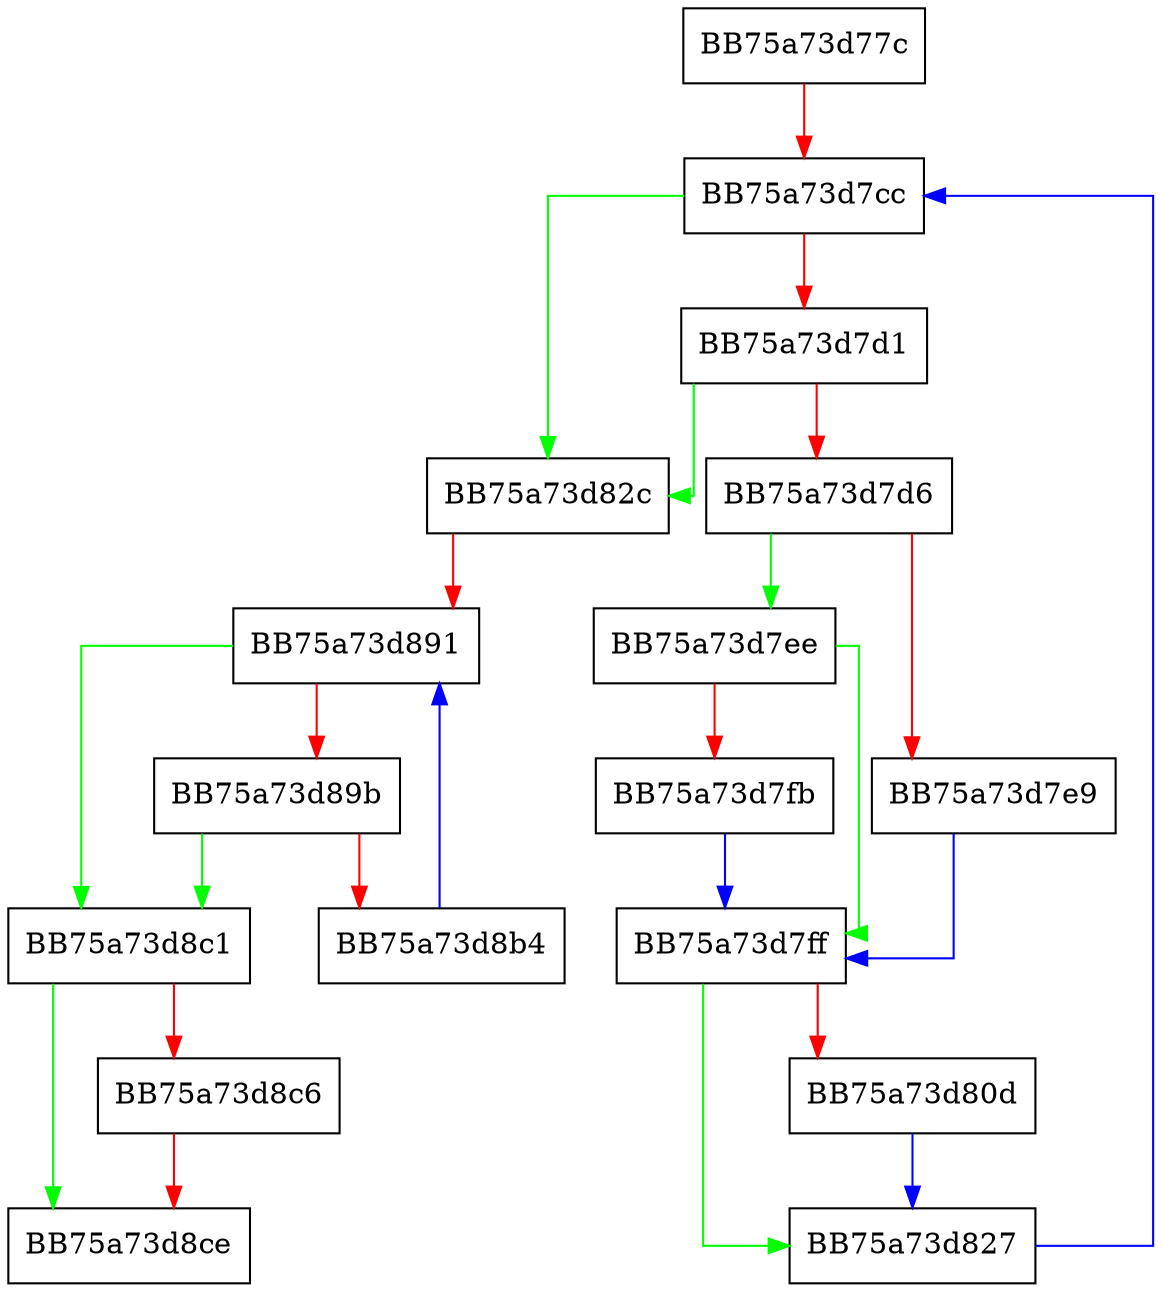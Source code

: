 digraph OnKeyDelete {
  node [shape="box"];
  graph [splines=ortho];
  BB75a73d77c -> BB75a73d7cc [color="red"];
  BB75a73d7cc -> BB75a73d82c [color="green"];
  BB75a73d7cc -> BB75a73d7d1 [color="red"];
  BB75a73d7d1 -> BB75a73d82c [color="green"];
  BB75a73d7d1 -> BB75a73d7d6 [color="red"];
  BB75a73d7d6 -> BB75a73d7ee [color="green"];
  BB75a73d7d6 -> BB75a73d7e9 [color="red"];
  BB75a73d7e9 -> BB75a73d7ff [color="blue"];
  BB75a73d7ee -> BB75a73d7ff [color="green"];
  BB75a73d7ee -> BB75a73d7fb [color="red"];
  BB75a73d7fb -> BB75a73d7ff [color="blue"];
  BB75a73d7ff -> BB75a73d827 [color="green"];
  BB75a73d7ff -> BB75a73d80d [color="red"];
  BB75a73d80d -> BB75a73d827 [color="blue"];
  BB75a73d827 -> BB75a73d7cc [color="blue"];
  BB75a73d82c -> BB75a73d891 [color="red"];
  BB75a73d891 -> BB75a73d8c1 [color="green"];
  BB75a73d891 -> BB75a73d89b [color="red"];
  BB75a73d89b -> BB75a73d8c1 [color="green"];
  BB75a73d89b -> BB75a73d8b4 [color="red"];
  BB75a73d8b4 -> BB75a73d891 [color="blue"];
  BB75a73d8c1 -> BB75a73d8ce [color="green"];
  BB75a73d8c1 -> BB75a73d8c6 [color="red"];
  BB75a73d8c6 -> BB75a73d8ce [color="red"];
}